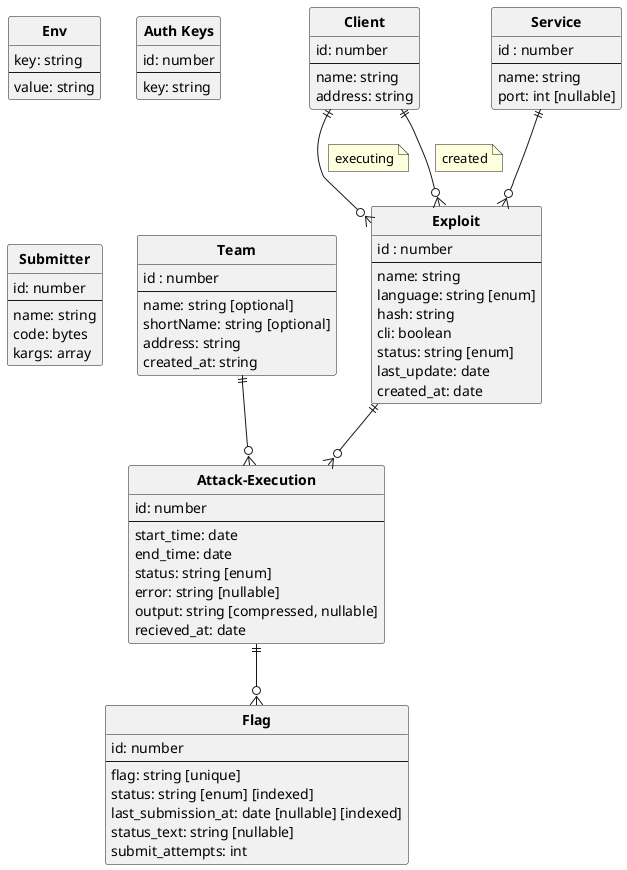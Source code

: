 @startuml er-schema
hide circle


entity "**Env**" as env {
    key: string
    --
    value: string
}

entity "**Exploit**" as exploit{
    id : number
    --
    name: string
    language: string [enum]
    hash: string
    cli: boolean
    status: string [enum]
    last_update: date
    created_at: date
}

entity "**Auth Keys**" as authkey{
    id: number
    --
    key: string
}

entity "**Flag**" as flag{
    id: number
    --
    flag: string [unique]
    status: string [enum] [indexed]
    last_submission_at: date [nullable] [indexed]
    status_text: string [nullable]
    submit_attempts: int
}

entity "**Attack-Execution**" as attack{
    id: number
    --
    start_time: date
    end_time: date
    status: string [enum]
    error: string [nullable]
    output: string [compressed, nullable]
    recieved_at: date
}

entity "**Client**" as client{
    id: number
    --
    name: string
    address: string
}

entity "**Service**" as service{
    id : number
    --
    name: string
    port: int [nullable]
}

entity "**Team**" as team{
    id : number
    --
    name: string [optional]
    shortName: string [optional]
    address: string
    created_at: string
}

entity "**Submitter**" as submitter{
    id: number
    --
    name: string
    code: bytes
    kargs: array 
}

service ||--o{ exploit
team ||--o{ attack

client ||--o{ exploit
note on link
    executing
end note

client ||--o{ exploit
note on link
    created
end note

exploit ||--o{ attack
attack ||--o{ flag

@enduml